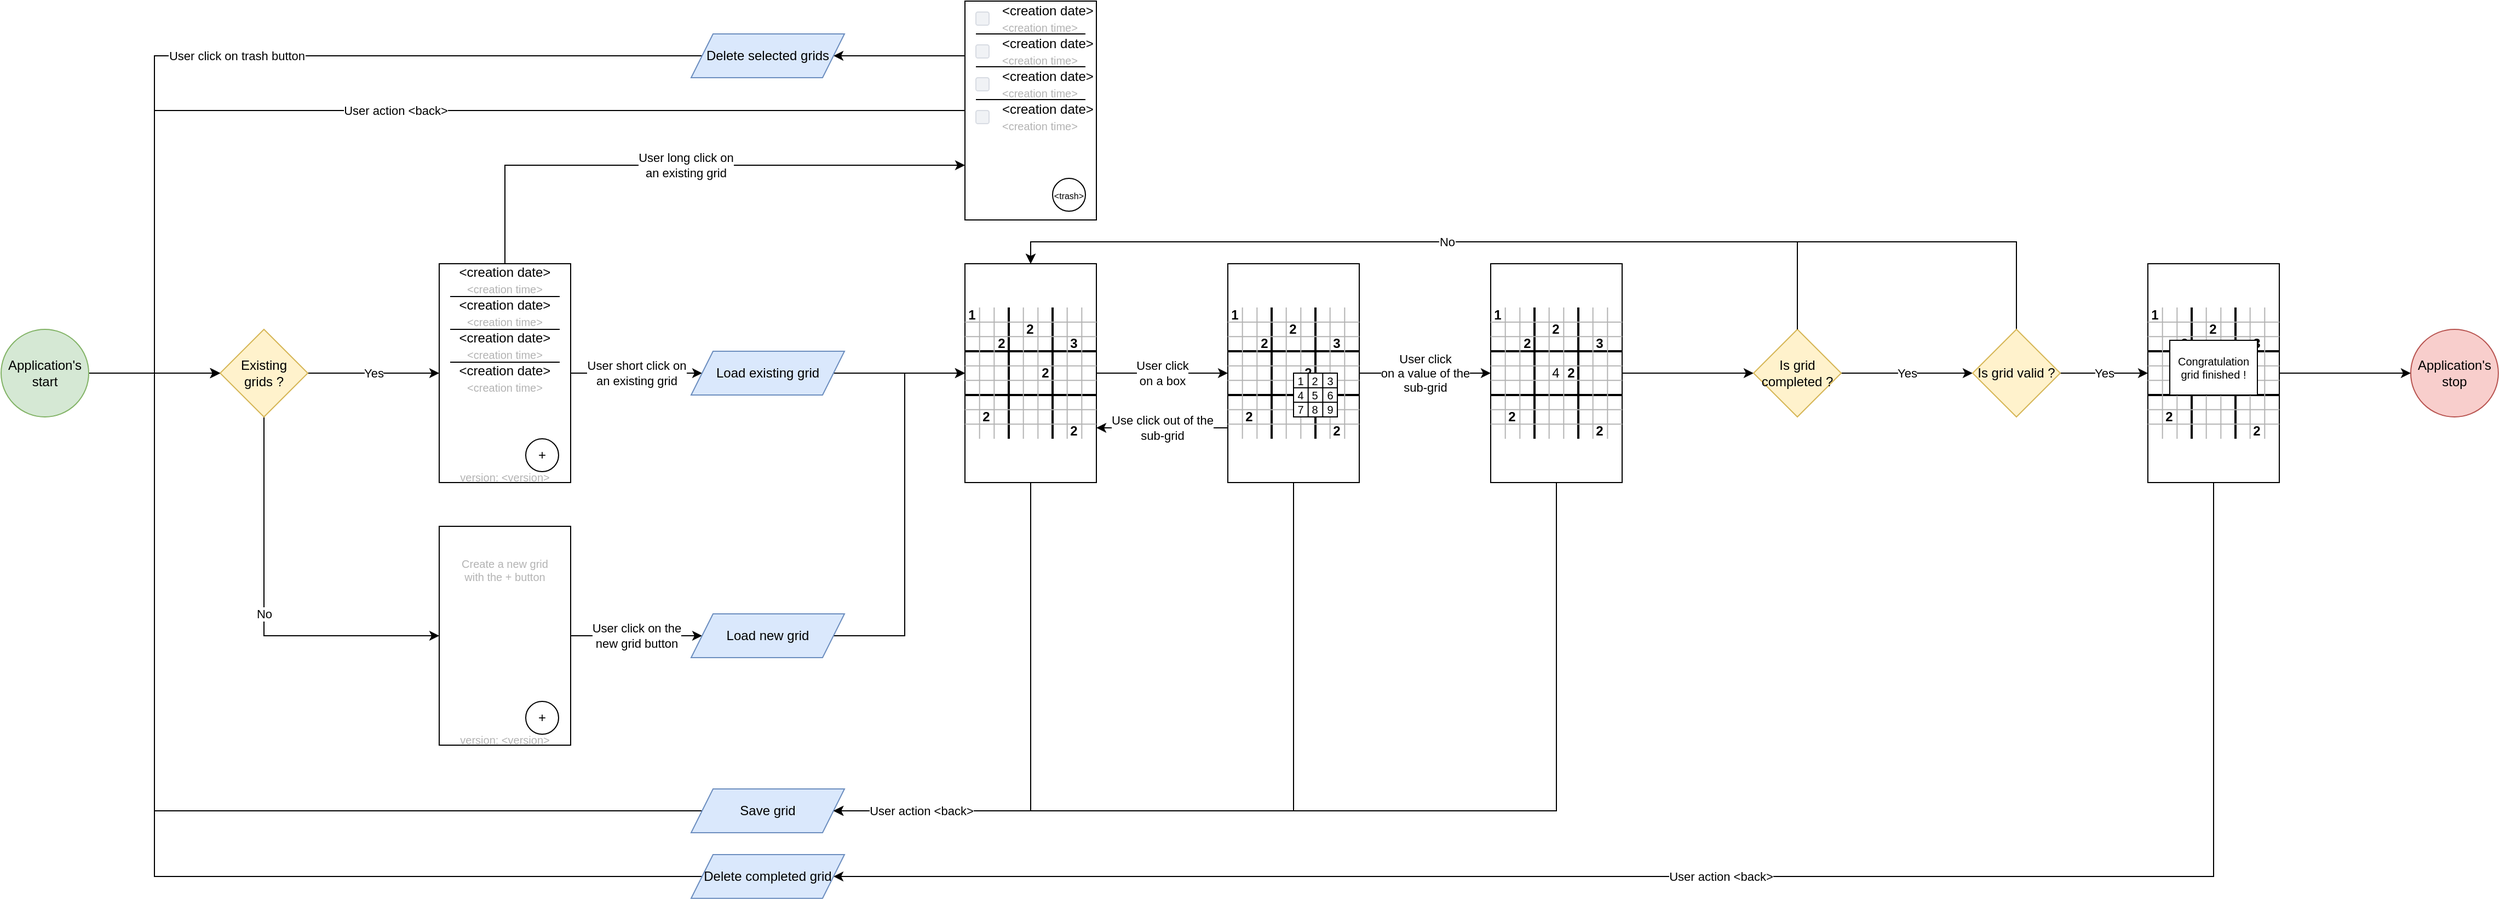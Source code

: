 <mxfile version="21.6.5" type="device">
  <diagram name="FunctionalFlow" id="LSTEW4jic1r8oMBaCmfb">
    <mxGraphModel dx="2845" dy="1203" grid="1" gridSize="10" guides="1" tooltips="1" connect="1" arrows="1" fold="1" page="1" pageScale="1" pageWidth="827" pageHeight="1169" math="0" shadow="0">
      <root>
        <mxCell id="0" />
        <mxCell id="1" parent="0" />
        <mxCell id="GHCL-MmJkLNS-DookRyT-211" value="" style="rounded=0;whiteSpace=wrap;html=1;" parent="1" vertex="1">
          <mxGeometry x="1040" y="340" width="120" height="200" as="geometry" />
        </mxCell>
        <mxCell id="GHCL-MmJkLNS-DookRyT-427" value="" style="group" parent="1" vertex="1" connectable="0">
          <mxGeometry x="1040" y="380" width="120" height="120" as="geometry" />
        </mxCell>
        <mxCell id="GHCL-MmJkLNS-DookRyT-428" value="" style="endArrow=none;html=1;rounded=0;strokeWidth=2;" parent="GHCL-MmJkLNS-DookRyT-427" edge="1">
          <mxGeometry width="50" height="50" relative="1" as="geometry">
            <mxPoint y="80" as="sourcePoint" />
            <mxPoint x="120" y="80" as="targetPoint" />
          </mxGeometry>
        </mxCell>
        <mxCell id="GHCL-MmJkLNS-DookRyT-429" value="" style="endArrow=none;html=1;rounded=0;strokeWidth=2;" parent="GHCL-MmJkLNS-DookRyT-427" edge="1">
          <mxGeometry width="50" height="50" relative="1" as="geometry">
            <mxPoint y="40" as="sourcePoint" />
            <mxPoint x="120" y="40" as="targetPoint" />
          </mxGeometry>
        </mxCell>
        <mxCell id="GHCL-MmJkLNS-DookRyT-430" value="" style="endArrow=none;html=1;rounded=0;strokeWidth=2;" parent="GHCL-MmJkLNS-DookRyT-427" edge="1">
          <mxGeometry width="50" height="50" relative="1" as="geometry">
            <mxPoint x="40" as="sourcePoint" />
            <mxPoint x="40" y="120" as="targetPoint" />
          </mxGeometry>
        </mxCell>
        <mxCell id="GHCL-MmJkLNS-DookRyT-431" value="" style="endArrow=none;html=1;rounded=0;strokeWidth=2;" parent="GHCL-MmJkLNS-DookRyT-427" edge="1">
          <mxGeometry width="50" height="50" relative="1" as="geometry">
            <mxPoint x="80" as="sourcePoint" />
            <mxPoint x="80" y="120" as="targetPoint" />
          </mxGeometry>
        </mxCell>
        <mxCell id="GHCL-MmJkLNS-DookRyT-432" value="" style="endArrow=none;html=1;rounded=0;strokeWidth=1;strokeColor=#B3B3B3;" parent="GHCL-MmJkLNS-DookRyT-427" edge="1">
          <mxGeometry width="50" height="50" relative="1" as="geometry">
            <mxPoint y="26.667" as="sourcePoint" />
            <mxPoint x="120" y="26.667" as="targetPoint" />
          </mxGeometry>
        </mxCell>
        <mxCell id="GHCL-MmJkLNS-DookRyT-433" value="" style="endArrow=none;html=1;rounded=0;strokeWidth=1;strokeColor=#B3B3B3;" parent="GHCL-MmJkLNS-DookRyT-427" edge="1">
          <mxGeometry width="50" height="50" relative="1" as="geometry">
            <mxPoint y="66.667" as="sourcePoint" />
            <mxPoint x="120" y="66.667" as="targetPoint" />
          </mxGeometry>
        </mxCell>
        <mxCell id="GHCL-MmJkLNS-DookRyT-434" value="" style="endArrow=none;html=1;rounded=0;strokeWidth=1;strokeColor=#B3B3B3;" parent="GHCL-MmJkLNS-DookRyT-427" edge="1">
          <mxGeometry width="50" height="50" relative="1" as="geometry">
            <mxPoint x="53.333" y="120" as="sourcePoint" />
            <mxPoint x="53.333" as="targetPoint" />
          </mxGeometry>
        </mxCell>
        <mxCell id="GHCL-MmJkLNS-DookRyT-435" value="" style="endArrow=none;html=1;rounded=0;strokeWidth=1;strokeColor=#B3B3B3;" parent="GHCL-MmJkLNS-DookRyT-427" edge="1">
          <mxGeometry width="50" height="50" relative="1" as="geometry">
            <mxPoint x="66.667" y="120" as="sourcePoint" />
            <mxPoint x="66.667" as="targetPoint" />
          </mxGeometry>
        </mxCell>
        <mxCell id="GHCL-MmJkLNS-DookRyT-436" value="" style="endArrow=none;html=1;rounded=0;strokeWidth=1;strokeColor=#B3B3B3;" parent="GHCL-MmJkLNS-DookRyT-427" edge="1">
          <mxGeometry width="50" height="50" relative="1" as="geometry">
            <mxPoint x="26.667" y="120" as="sourcePoint" />
            <mxPoint x="26.667" as="targetPoint" />
          </mxGeometry>
        </mxCell>
        <mxCell id="GHCL-MmJkLNS-DookRyT-437" value="" style="endArrow=none;html=1;rounded=0;strokeWidth=1;strokeColor=#B3B3B3;" parent="GHCL-MmJkLNS-DookRyT-427" edge="1">
          <mxGeometry width="50" height="50" relative="1" as="geometry">
            <mxPoint x="13.333" y="120" as="sourcePoint" />
            <mxPoint x="13.333" as="targetPoint" />
          </mxGeometry>
        </mxCell>
        <mxCell id="GHCL-MmJkLNS-DookRyT-438" value="" style="endArrow=none;html=1;rounded=0;strokeWidth=1;strokeColor=#B3B3B3;" parent="GHCL-MmJkLNS-DookRyT-427" edge="1">
          <mxGeometry width="50" height="50" relative="1" as="geometry">
            <mxPoint x="93.333" y="120" as="sourcePoint" />
            <mxPoint x="93.333" as="targetPoint" />
          </mxGeometry>
        </mxCell>
        <mxCell id="GHCL-MmJkLNS-DookRyT-439" value="" style="endArrow=none;html=1;rounded=0;strokeWidth=1;strokeColor=#B3B3B3;" parent="GHCL-MmJkLNS-DookRyT-427" edge="1">
          <mxGeometry width="50" height="50" relative="1" as="geometry">
            <mxPoint x="106.667" y="120" as="sourcePoint" />
            <mxPoint x="106.667" as="targetPoint" />
          </mxGeometry>
        </mxCell>
        <mxCell id="GHCL-MmJkLNS-DookRyT-440" value="" style="endArrow=none;html=1;rounded=0;strokeWidth=1;strokeColor=#B3B3B3;" parent="GHCL-MmJkLNS-DookRyT-427" edge="1">
          <mxGeometry width="50" height="50" relative="1" as="geometry">
            <mxPoint y="53.333" as="sourcePoint" />
            <mxPoint x="120" y="53.333" as="targetPoint" />
          </mxGeometry>
        </mxCell>
        <mxCell id="GHCL-MmJkLNS-DookRyT-441" value="" style="endArrow=none;html=1;rounded=0;strokeWidth=1;strokeColor=#B3B3B3;" parent="GHCL-MmJkLNS-DookRyT-427" edge="1">
          <mxGeometry width="50" height="50" relative="1" as="geometry">
            <mxPoint y="13.333" as="sourcePoint" />
            <mxPoint x="120" y="13.333" as="targetPoint" />
          </mxGeometry>
        </mxCell>
        <mxCell id="GHCL-MmJkLNS-DookRyT-442" value="" style="endArrow=none;html=1;rounded=0;strokeWidth=1;strokeColor=#B3B3B3;" parent="GHCL-MmJkLNS-DookRyT-427" edge="1">
          <mxGeometry width="50" height="50" relative="1" as="geometry">
            <mxPoint y="93.333" as="sourcePoint" />
            <mxPoint x="120" y="93.333" as="targetPoint" />
          </mxGeometry>
        </mxCell>
        <mxCell id="GHCL-MmJkLNS-DookRyT-443" value="" style="endArrow=none;html=1;rounded=0;strokeWidth=1;strokeColor=#B3B3B3;" parent="GHCL-MmJkLNS-DookRyT-427" edge="1">
          <mxGeometry width="50" height="50" relative="1" as="geometry">
            <mxPoint y="106.667" as="sourcePoint" />
            <mxPoint x="120" y="106.667" as="targetPoint" />
          </mxGeometry>
        </mxCell>
        <mxCell id="GHCL-MmJkLNS-DookRyT-444" value="1" style="text;html=1;strokeColor=none;fillColor=none;align=center;verticalAlign=middle;whiteSpace=wrap;rounded=0;fontStyle=1" parent="GHCL-MmJkLNS-DookRyT-427" vertex="1">
          <mxGeometry width="13.333" height="13.333" as="geometry" />
        </mxCell>
        <mxCell id="GHCL-MmJkLNS-DookRyT-445" value="2" style="text;html=1;strokeColor=none;fillColor=none;align=center;verticalAlign=middle;whiteSpace=wrap;rounded=0;fontStyle=1" parent="GHCL-MmJkLNS-DookRyT-427" vertex="1">
          <mxGeometry x="26.667" y="26.667" width="13.333" height="13.333" as="geometry" />
        </mxCell>
        <mxCell id="GHCL-MmJkLNS-DookRyT-446" value="2" style="text;html=1;strokeColor=none;fillColor=none;align=center;verticalAlign=middle;whiteSpace=wrap;rounded=0;fontStyle=1" parent="GHCL-MmJkLNS-DookRyT-427" vertex="1">
          <mxGeometry x="53.333" y="13.333" width="13.333" height="13.333" as="geometry" />
        </mxCell>
        <mxCell id="GHCL-MmJkLNS-DookRyT-447" value="3" style="text;html=1;strokeColor=none;fillColor=none;align=center;verticalAlign=middle;whiteSpace=wrap;rounded=0;fontStyle=1" parent="GHCL-MmJkLNS-DookRyT-427" vertex="1">
          <mxGeometry x="93.333" y="26.667" width="13.333" height="13.333" as="geometry" />
        </mxCell>
        <mxCell id="GHCL-MmJkLNS-DookRyT-448" value="2" style="text;html=1;strokeColor=none;fillColor=none;align=center;verticalAlign=middle;whiteSpace=wrap;rounded=0;fontStyle=1" parent="GHCL-MmJkLNS-DookRyT-427" vertex="1">
          <mxGeometry x="66.667" y="53.333" width="13.333" height="13.333" as="geometry" />
        </mxCell>
        <mxCell id="GHCL-MmJkLNS-DookRyT-449" value="2" style="text;html=1;strokeColor=none;fillColor=none;align=center;verticalAlign=middle;whiteSpace=wrap;rounded=0;fontStyle=1" parent="GHCL-MmJkLNS-DookRyT-427" vertex="1">
          <mxGeometry x="13.333" y="93.333" width="13.333" height="13.333" as="geometry" />
        </mxCell>
        <mxCell id="GHCL-MmJkLNS-DookRyT-450" value="2" style="text;html=1;strokeColor=none;fillColor=none;align=center;verticalAlign=middle;whiteSpace=wrap;rounded=0;fontStyle=1" parent="GHCL-MmJkLNS-DookRyT-427" vertex="1">
          <mxGeometry x="93.333" y="106.667" width="13.333" height="13.333" as="geometry" />
        </mxCell>
        <mxCell id="GHCL-MmJkLNS-DookRyT-206" value="User click on trash button" style="edgeStyle=orthogonalEdgeStyle;rounded=0;orthogonalLoop=1;jettySize=auto;html=1;exitX=0;exitY=0.5;exitDx=0;exitDy=0;entryX=0;entryY=0.5;entryDx=0;entryDy=0;" parent="1" source="GHCL-MmJkLNS-DookRyT-207" target="GHCL-MmJkLNS-DookRyT-116" edge="1">
          <mxGeometry relative="1" as="geometry">
            <Array as="points">
              <mxPoint x="60" y="150" />
              <mxPoint x="60" y="440" />
            </Array>
          </mxGeometry>
        </mxCell>
        <mxCell id="GHCL-MmJkLNS-DookRyT-425" value="User action &amp;lt;back&amp;gt;" style="edgeStyle=orthogonalEdgeStyle;rounded=0;orthogonalLoop=1;jettySize=auto;html=1;exitX=0;exitY=0.5;exitDx=0;exitDy=0;entryX=0;entryY=0.5;entryDx=0;entryDy=0;" parent="1" source="GHCL-MmJkLNS-DookRyT-175" target="GHCL-MmJkLNS-DookRyT-116" edge="1">
          <mxGeometry relative="1" as="geometry">
            <Array as="points">
              <mxPoint x="60" y="200" />
              <mxPoint x="60" y="440" />
            </Array>
          </mxGeometry>
        </mxCell>
        <mxCell id="GHCL-MmJkLNS-DookRyT-175" value="" style="rounded=0;whiteSpace=wrap;html=1;" parent="1" vertex="1">
          <mxGeometry x="800" y="100" width="120" height="200" as="geometry" />
        </mxCell>
        <mxCell id="GHCL-MmJkLNS-DookRyT-210" value="User click&lt;br&gt;on a box" style="edgeStyle=orthogonalEdgeStyle;rounded=0;orthogonalLoop=1;jettySize=auto;html=1;exitX=1;exitY=0.5;exitDx=0;exitDy=0;entryX=0;entryY=0.5;entryDx=0;entryDy=0;" parent="1" source="GHCL-MmJkLNS-DookRyT-161" target="GHCL-MmJkLNS-DookRyT-211" edge="1">
          <mxGeometry relative="1" as="geometry">
            <mxPoint x="1040.0" y="440" as="targetPoint" />
          </mxGeometry>
        </mxCell>
        <mxCell id="GHCL-MmJkLNS-DookRyT-451" style="edgeStyle=orthogonalEdgeStyle;rounded=0;orthogonalLoop=1;jettySize=auto;html=1;exitX=0.5;exitY=1;exitDx=0;exitDy=0;entryX=1;entryY=0.5;entryDx=0;entryDy=0;" parent="1" source="GHCL-MmJkLNS-DookRyT-161" target="GHCL-MmJkLNS-DookRyT-480" edge="1">
          <mxGeometry relative="1" as="geometry">
            <mxPoint x="859.957" y="680" as="targetPoint" />
            <Array as="points">
              <mxPoint x="860" y="840" />
            </Array>
          </mxGeometry>
        </mxCell>
        <mxCell id="GHCL-MmJkLNS-DookRyT-161" value="" style="rounded=0;whiteSpace=wrap;html=1;" parent="1" vertex="1">
          <mxGeometry x="800" y="340" width="120" height="200" as="geometry" />
        </mxCell>
        <mxCell id="GHCL-MmJkLNS-DookRyT-122" value="" style="group;fontSize=10;" parent="1" vertex="1" connectable="0">
          <mxGeometry x="320" y="340" width="600" height="200" as="geometry" />
        </mxCell>
        <mxCell id="GHCL-MmJkLNS-DookRyT-118" value="" style="rounded=0;whiteSpace=wrap;html=1;" parent="GHCL-MmJkLNS-DookRyT-122" vertex="1">
          <mxGeometry width="120" height="200" as="geometry" />
        </mxCell>
        <mxCell id="GHCL-MmJkLNS-DookRyT-127" value="&amp;lt;creation date&amp;gt;&lt;br&gt;&lt;font style=&quot;font-size: 10px;&quot; color=&quot;#b3b3b3&quot;&gt;&amp;lt;creation time&amp;gt;&lt;/font&gt;" style="text;html=1;strokeColor=none;fillColor=none;align=center;verticalAlign=middle;whiteSpace=wrap;rounded=0;" parent="GHCL-MmJkLNS-DookRyT-122" vertex="1">
          <mxGeometry width="120" height="30" as="geometry" />
        </mxCell>
        <mxCell id="GHCL-MmJkLNS-DookRyT-119" value="+" style="ellipse;whiteSpace=wrap;html=1;aspect=fixed;" parent="GHCL-MmJkLNS-DookRyT-122" vertex="1">
          <mxGeometry x="79" y="160" width="30" height="30" as="geometry" />
        </mxCell>
        <mxCell id="GHCL-MmJkLNS-DookRyT-128" value="" style="endArrow=none;html=1;rounded=0;" parent="GHCL-MmJkLNS-DookRyT-122" edge="1">
          <mxGeometry width="50" height="50" relative="1" as="geometry">
            <mxPoint x="10" y="30" as="sourcePoint" />
            <mxPoint x="110" y="30" as="targetPoint" />
          </mxGeometry>
        </mxCell>
        <mxCell id="GHCL-MmJkLNS-DookRyT-132" value="&amp;lt;creation date&amp;gt;&lt;br style=&quot;border-color: var(--border-color);&quot;&gt;&lt;font style=&quot;border-color: var(--border-color); font-size: 10px;&quot; color=&quot;#b3b3b3&quot;&gt;&amp;lt;creation time&amp;gt;&lt;/font&gt;" style="text;html=1;strokeColor=none;fillColor=none;align=center;verticalAlign=middle;whiteSpace=wrap;rounded=0;" parent="GHCL-MmJkLNS-DookRyT-122" vertex="1">
          <mxGeometry y="60" width="120" height="30" as="geometry" />
        </mxCell>
        <mxCell id="GHCL-MmJkLNS-DookRyT-131" value="" style="endArrow=none;html=1;rounded=0;" parent="GHCL-MmJkLNS-DookRyT-122" edge="1">
          <mxGeometry width="50" height="50" relative="1" as="geometry">
            <mxPoint x="10" y="60" as="sourcePoint" />
            <mxPoint x="110" y="60" as="targetPoint" />
          </mxGeometry>
        </mxCell>
        <mxCell id="GHCL-MmJkLNS-DookRyT-133" value="" style="endArrow=none;html=1;rounded=0;" parent="GHCL-MmJkLNS-DookRyT-122" edge="1">
          <mxGeometry width="50" height="50" relative="1" as="geometry">
            <mxPoint x="10" y="90" as="sourcePoint" />
            <mxPoint x="110" y="90" as="targetPoint" />
          </mxGeometry>
        </mxCell>
        <mxCell id="GHCL-MmJkLNS-DookRyT-136" value="version: &amp;lt;version&amp;gt;" style="text;html=1;strokeColor=none;fillColor=none;align=center;verticalAlign=middle;whiteSpace=wrap;rounded=0;fontSize=10;fontColor=#B3B3B3;" parent="GHCL-MmJkLNS-DookRyT-122" vertex="1">
          <mxGeometry y="190" width="120" height="10" as="geometry" />
        </mxCell>
        <mxCell id="GHCL-MmJkLNS-DookRyT-183" value="" style="endArrow=none;html=1;rounded=0;" parent="GHCL-MmJkLNS-DookRyT-122" edge="1">
          <mxGeometry width="50" height="50" relative="1" as="geometry">
            <mxPoint x="490" y="-210" as="sourcePoint" />
            <mxPoint x="590" y="-210" as="targetPoint" />
          </mxGeometry>
        </mxCell>
        <mxCell id="GHCL-MmJkLNS-DookRyT-185" value="" style="endArrow=none;html=1;rounded=0;" parent="GHCL-MmJkLNS-DookRyT-122" edge="1">
          <mxGeometry width="50" height="50" relative="1" as="geometry">
            <mxPoint x="490" y="-180" as="sourcePoint" />
            <mxPoint x="590" y="-180" as="targetPoint" />
          </mxGeometry>
        </mxCell>
        <mxCell id="GHCL-MmJkLNS-DookRyT-186" value="" style="endArrow=none;html=1;rounded=0;" parent="GHCL-MmJkLNS-DookRyT-122" edge="1">
          <mxGeometry width="50" height="50" relative="1" as="geometry">
            <mxPoint x="490" y="-150" as="sourcePoint" />
            <mxPoint x="590" y="-150" as="targetPoint" />
          </mxGeometry>
        </mxCell>
        <mxCell id="GHCL-MmJkLNS-DookRyT-113" value="Yes" style="edgeStyle=orthogonalEdgeStyle;rounded=0;orthogonalLoop=1;jettySize=auto;html=1;exitX=1;exitY=0.5;exitDx=0;exitDy=0;entryX=0;entryY=0.5;entryDx=0;entryDy=0;" parent="1" source="GHCL-MmJkLNS-DookRyT-116" target="GHCL-MmJkLNS-DookRyT-118" edge="1">
          <mxGeometry relative="1" as="geometry">
            <mxPoint x="320.0" y="440" as="targetPoint" />
          </mxGeometry>
        </mxCell>
        <mxCell id="GHCL-MmJkLNS-DookRyT-115" value="" style="edgeStyle=orthogonalEdgeStyle;rounded=0;orthogonalLoop=1;jettySize=auto;html=1;exitX=1;exitY=0.5;exitDx=0;exitDy=0;entryX=0;entryY=0.5;entryDx=0;entryDy=0;" parent="1" source="GHCL-MmJkLNS-DookRyT-117" target="GHCL-MmJkLNS-DookRyT-116" edge="1">
          <mxGeometry relative="1" as="geometry">
            <mxPoint x="30" y="440" as="sourcePoint" />
            <mxPoint x="320" y="440" as="targetPoint" />
          </mxGeometry>
        </mxCell>
        <mxCell id="GHCL-MmJkLNS-DookRyT-126" value="No" style="edgeStyle=orthogonalEdgeStyle;rounded=0;orthogonalLoop=1;jettySize=auto;html=1;exitX=0.5;exitY=1;exitDx=0;exitDy=0;entryX=0;entryY=0.5;entryDx=0;entryDy=0;" parent="1" source="GHCL-MmJkLNS-DookRyT-116" target="GHCL-MmJkLNS-DookRyT-124" edge="1">
          <mxGeometry relative="1" as="geometry" />
        </mxCell>
        <mxCell id="GHCL-MmJkLNS-DookRyT-116" value="Existing&lt;br&gt;grids ?" style="rhombus;whiteSpace=wrap;html=1;fillColor=#fff2cc;strokeColor=#d6b656;" parent="1" vertex="1">
          <mxGeometry x="120" y="400" width="80" height="80" as="geometry" />
        </mxCell>
        <mxCell id="GHCL-MmJkLNS-DookRyT-117" value="Application&#39;s&lt;br&gt;start" style="ellipse;whiteSpace=wrap;html=1;aspect=fixed;fillColor=#d5e8d4;strokeColor=#82b366;" parent="1" vertex="1">
          <mxGeometry x="-80" y="400" width="80" height="80" as="geometry" />
        </mxCell>
        <mxCell id="GHCL-MmJkLNS-DookRyT-123" value="" style="group" parent="1" vertex="1" connectable="0">
          <mxGeometry x="320" y="580" width="120" height="200" as="geometry" />
        </mxCell>
        <mxCell id="GHCL-MmJkLNS-DookRyT-124" value="" style="rounded=0;whiteSpace=wrap;html=1;" parent="GHCL-MmJkLNS-DookRyT-123" vertex="1">
          <mxGeometry width="120" height="200" as="geometry" />
        </mxCell>
        <mxCell id="GHCL-MmJkLNS-DookRyT-125" value="+" style="ellipse;whiteSpace=wrap;html=1;aspect=fixed;" parent="GHCL-MmJkLNS-DookRyT-123" vertex="1">
          <mxGeometry x="79" y="160" width="30" height="30" as="geometry" />
        </mxCell>
        <mxCell id="GHCL-MmJkLNS-DookRyT-135" value="Create a new grid&lt;br style=&quot;font-size: 10px;&quot;&gt;with the + button" style="text;html=1;strokeColor=none;fillColor=none;align=center;verticalAlign=middle;whiteSpace=wrap;rounded=0;fontSize=10;fontColor=#B3B3B3;" parent="GHCL-MmJkLNS-DookRyT-123" vertex="1">
          <mxGeometry y="20" width="120" height="40" as="geometry" />
        </mxCell>
        <mxCell id="GHCL-MmJkLNS-DookRyT-159" value="version: &amp;lt;version&amp;gt;" style="text;html=1;strokeColor=none;fillColor=none;align=center;verticalAlign=middle;whiteSpace=wrap;rounded=0;fontSize=10;fontColor=#B3B3B3;" parent="GHCL-MmJkLNS-DookRyT-123" vertex="1">
          <mxGeometry y="190" width="120" height="10" as="geometry" />
        </mxCell>
        <mxCell id="GHCL-MmJkLNS-DookRyT-164" value="User short click on&lt;br&gt;an existing grid" style="edgeStyle=orthogonalEdgeStyle;rounded=0;orthogonalLoop=1;jettySize=auto;html=1;exitX=1;exitY=0.5;exitDx=0;exitDy=0;" parent="1" source="GHCL-MmJkLNS-DookRyT-118" edge="1">
          <mxGeometry x="-0.004" relative="1" as="geometry">
            <mxPoint x="560" y="440" as="targetPoint" />
            <mxPoint as="offset" />
          </mxGeometry>
        </mxCell>
        <mxCell id="GHCL-MmJkLNS-DookRyT-170" value="User click on the&lt;br&gt;new grid button" style="edgeStyle=orthogonalEdgeStyle;rounded=0;orthogonalLoop=1;jettySize=auto;html=1;exitX=1;exitY=0.5;exitDx=0;exitDy=0;" parent="1" source="GHCL-MmJkLNS-DookRyT-124" target="GHCL-MmJkLNS-DookRyT-171" edge="1">
          <mxGeometry relative="1" as="geometry">
            <mxPoint x="560" y="490" as="targetPoint" />
          </mxGeometry>
        </mxCell>
        <mxCell id="GHCL-MmJkLNS-DookRyT-174" style="edgeStyle=orthogonalEdgeStyle;rounded=0;orthogonalLoop=1;jettySize=auto;html=1;exitX=1;exitY=0.5;exitDx=0;exitDy=0;entryX=0;entryY=0.5;entryDx=0;entryDy=0;" parent="1" source="GHCL-MmJkLNS-DookRyT-171" target="GHCL-MmJkLNS-DookRyT-161" edge="1">
          <mxGeometry relative="1" as="geometry">
            <mxPoint x="800" y="440" as="targetPoint" />
          </mxGeometry>
        </mxCell>
        <mxCell id="GHCL-MmJkLNS-DookRyT-171" value="Load new grid" style="shape=parallelogram;perimeter=parallelogramPerimeter;whiteSpace=wrap;html=1;fixedSize=1;fillColor=#dae8fc;strokeColor=#6c8ebf;" parent="1" vertex="1">
          <mxGeometry x="550" y="660" width="140" height="40" as="geometry" />
        </mxCell>
        <mxCell id="GHCL-MmJkLNS-DookRyT-173" style="edgeStyle=orthogonalEdgeStyle;rounded=0;orthogonalLoop=1;jettySize=auto;html=1;exitX=1;exitY=0.5;exitDx=0;exitDy=0;entryX=0;entryY=0.5;entryDx=0;entryDy=0;" parent="1" source="GHCL-MmJkLNS-DookRyT-172" target="GHCL-MmJkLNS-DookRyT-161" edge="1">
          <mxGeometry relative="1" as="geometry" />
        </mxCell>
        <mxCell id="GHCL-MmJkLNS-DookRyT-172" value="Load existing grid" style="shape=parallelogram;perimeter=parallelogramPerimeter;whiteSpace=wrap;html=1;fixedSize=1;fillColor=#dae8fc;strokeColor=#6c8ebf;" parent="1" vertex="1">
          <mxGeometry x="550" y="420" width="140" height="40" as="geometry" />
        </mxCell>
        <mxCell id="GHCL-MmJkLNS-DookRyT-176" value="User long click on&lt;br&gt;an existing grid" style="edgeStyle=orthogonalEdgeStyle;rounded=0;orthogonalLoop=1;jettySize=auto;html=1;exitX=0.5;exitY=0;exitDx=0;exitDy=0;entryX=0;entryY=0.75;entryDx=0;entryDy=0;" parent="1" source="GHCL-MmJkLNS-DookRyT-127" target="GHCL-MmJkLNS-DookRyT-175" edge="1">
          <mxGeometry relative="1" as="geometry">
            <mxPoint x="440" y="437.5" as="sourcePoint" />
            <mxPoint x="570" y="450" as="targetPoint" />
            <Array as="points">
              <mxPoint x="380" y="250" />
            </Array>
          </mxGeometry>
        </mxCell>
        <mxCell id="GHCL-MmJkLNS-DookRyT-180" value="&amp;lt;creation date&amp;gt;&lt;br style=&quot;border-color: var(--border-color);&quot;&gt;&lt;font style=&quot;border-color: var(--border-color); font-size: 10px;&quot; color=&quot;#b3b3b3&quot;&gt;&amp;lt;creation time&amp;gt;&lt;/font&gt;" style="text;html=1;strokeColor=none;fillColor=none;align=center;verticalAlign=middle;whiteSpace=wrap;rounded=0;" parent="1" vertex="1">
          <mxGeometry x="320" y="430" width="120" height="30" as="geometry" />
        </mxCell>
        <mxCell id="GHCL-MmJkLNS-DookRyT-181" value="&amp;lt;creation date&amp;gt;&lt;br style=&quot;border-color: var(--border-color);&quot;&gt;&lt;font style=&quot;border-color: var(--border-color); font-size: 10px;&quot; color=&quot;#b3b3b3&quot;&gt;&amp;lt;creation time&amp;gt;&lt;/font&gt;" style="text;html=1;strokeColor=none;fillColor=none;align=center;verticalAlign=middle;whiteSpace=wrap;rounded=0;" parent="1" vertex="1">
          <mxGeometry x="320" y="370" width="120" height="30" as="geometry" />
        </mxCell>
        <mxCell id="GHCL-MmJkLNS-DookRyT-189" value="&amp;lt;creation date&amp;gt;&lt;br style=&quot;border-color: var(--border-color); text-align: center;&quot;&gt;&lt;font style=&quot;border-color: var(--border-color); text-align: center; font-size: 10px;&quot; color=&quot;#b3b3b3&quot;&gt;&amp;lt;creation time&amp;gt;&lt;/font&gt;" style="rounded=1;fillColor=#F0F2F5;strokeColor=#D8DCE3;align=left;verticalAlign=middle;fontStyle=0;fontSize=12;labelPosition=right;verticalLabelPosition=middle;spacingLeft=10;html=1;shadow=0;dashed=0" parent="1" vertex="1">
          <mxGeometry x="810" y="110" width="12" height="12" as="geometry" />
        </mxCell>
        <mxCell id="GHCL-MmJkLNS-DookRyT-190" value="&amp;lt;creation date&amp;gt;&lt;br style=&quot;border-color: var(--border-color); text-align: center;&quot;&gt;&lt;font style=&quot;border-color: var(--border-color); text-align: center; font-size: 10px;&quot; color=&quot;#b3b3b3&quot;&gt;&amp;lt;creation time&amp;gt;&lt;/font&gt;" style="rounded=1;fillColor=#F0F2F5;strokeColor=#D8DCE3;align=left;verticalAlign=middle;fontStyle=0;fontSize=12;labelPosition=right;verticalLabelPosition=middle;spacingLeft=10;html=1;shadow=0;dashed=0" parent="1" vertex="1">
          <mxGeometry x="810" y="140" width="12" height="12" as="geometry" />
        </mxCell>
        <mxCell id="GHCL-MmJkLNS-DookRyT-191" value="&amp;lt;creation date&amp;gt;&lt;br style=&quot;border-color: var(--border-color); text-align: center;&quot;&gt;&lt;font style=&quot;border-color: var(--border-color); text-align: center; font-size: 10px;&quot; color=&quot;#b3b3b3&quot;&gt;&amp;lt;creation time&amp;gt;&lt;/font&gt;" style="rounded=1;fillColor=#F0F2F5;strokeColor=#D8DCE3;align=left;verticalAlign=middle;fontStyle=0;fontSize=12;labelPosition=right;verticalLabelPosition=middle;spacingLeft=10;html=1;shadow=0;dashed=0" parent="1" vertex="1">
          <mxGeometry x="810" y="170" width="12" height="12" as="geometry" />
        </mxCell>
        <mxCell id="GHCL-MmJkLNS-DookRyT-192" value="&amp;lt;creation date&amp;gt;&lt;br style=&quot;border-color: var(--border-color); text-align: center;&quot;&gt;&lt;font style=&quot;border-color: var(--border-color); text-align: center; font-size: 10px;&quot; color=&quot;#b3b3b3&quot;&gt;&amp;lt;creation time&amp;gt;&lt;/font&gt;" style="rounded=1;fillColor=#F0F2F5;strokeColor=#D8DCE3;align=left;verticalAlign=middle;fontStyle=0;fontSize=12;labelPosition=right;verticalLabelPosition=middle;spacingLeft=10;html=1;shadow=0;dashed=0" parent="1" vertex="1">
          <mxGeometry x="810" y="200" width="12" height="12" as="geometry" />
        </mxCell>
        <mxCell id="GHCL-MmJkLNS-DookRyT-205" value="&lt;font style=&quot;font-size: 8px;&quot;&gt;&amp;lt;trash&amp;gt;&lt;/font&gt;" style="ellipse;whiteSpace=wrap;html=1;aspect=fixed;" parent="1" vertex="1">
          <mxGeometry x="880" y="262" width="30" height="30" as="geometry" />
        </mxCell>
        <mxCell id="GHCL-MmJkLNS-DookRyT-208" value="" style="edgeStyle=orthogonalEdgeStyle;rounded=0;orthogonalLoop=1;jettySize=auto;html=1;exitX=0;exitY=0.25;exitDx=0;exitDy=0;entryX=1;entryY=0.5;entryDx=0;entryDy=0;" parent="1" source="GHCL-MmJkLNS-DookRyT-175" target="GHCL-MmJkLNS-DookRyT-207" edge="1">
          <mxGeometry relative="1" as="geometry">
            <mxPoint x="800" y="150" as="sourcePoint" />
            <mxPoint x="380" y="340" as="targetPoint" />
          </mxGeometry>
        </mxCell>
        <mxCell id="GHCL-MmJkLNS-DookRyT-207" value="Delete selected grids" style="shape=parallelogram;perimeter=parallelogramPerimeter;whiteSpace=wrap;html=1;fixedSize=1;fillColor=#dae8fc;strokeColor=#6c8ebf;" parent="1" vertex="1">
          <mxGeometry x="550" y="130" width="140" height="40" as="geometry" />
        </mxCell>
        <mxCell id="GHCL-MmJkLNS-DookRyT-259" value="User click&lt;br&gt;on a value of the&lt;br&gt;sub-grid" style="edgeStyle=orthogonalEdgeStyle;rounded=0;orthogonalLoop=1;jettySize=auto;html=1;exitX=1;exitY=0.5;exitDx=0;exitDy=0;entryX=0;entryY=0.5;entryDx=0;entryDy=0;" parent="1" source="GHCL-MmJkLNS-DookRyT-211" target="GHCL-MmJkLNS-DookRyT-258" edge="1">
          <mxGeometry relative="1" as="geometry">
            <mxPoint x="1240" y="439.984" as="targetPoint" />
          </mxGeometry>
        </mxCell>
        <mxCell id="GHCL-MmJkLNS-DookRyT-212" value="Application&#39;s&lt;br&gt;stop" style="ellipse;whiteSpace=wrap;html=1;aspect=fixed;fillColor=#f8cecc;strokeColor=#b85450;" parent="1" vertex="1">
          <mxGeometry x="2120" y="400" width="80" height="80" as="geometry" />
        </mxCell>
        <mxCell id="GHCL-MmJkLNS-DookRyT-257" value="" style="group;fontSize=10;" parent="1" vertex="1" connectable="0">
          <mxGeometry x="1100" y="440" width="40" height="40" as="geometry" />
        </mxCell>
        <mxCell id="GHCL-MmJkLNS-DookRyT-237" value="" style="rounded=0;whiteSpace=wrap;html=1;" parent="GHCL-MmJkLNS-DookRyT-257" vertex="1">
          <mxGeometry width="40" height="40" as="geometry" />
        </mxCell>
        <mxCell id="GHCL-MmJkLNS-DookRyT-238" value="" style="endArrow=none;html=1;rounded=0;" parent="GHCL-MmJkLNS-DookRyT-257" edge="1">
          <mxGeometry width="50" height="50" relative="1" as="geometry">
            <mxPoint x="13.333" y="40" as="sourcePoint" />
            <mxPoint x="13.333" as="targetPoint" />
          </mxGeometry>
        </mxCell>
        <mxCell id="GHCL-MmJkLNS-DookRyT-240" value="" style="endArrow=none;html=1;rounded=0;" parent="GHCL-MmJkLNS-DookRyT-257" edge="1">
          <mxGeometry width="50" height="50" relative="1" as="geometry">
            <mxPoint x="26.667" y="40" as="sourcePoint" />
            <mxPoint x="26.667" as="targetPoint" />
          </mxGeometry>
        </mxCell>
        <mxCell id="GHCL-MmJkLNS-DookRyT-241" value="" style="endArrow=none;html=1;rounded=0;" parent="GHCL-MmJkLNS-DookRyT-257" edge="1">
          <mxGeometry width="50" height="50" relative="1" as="geometry">
            <mxPoint y="13.333" as="sourcePoint" />
            <mxPoint x="40" y="13.333" as="targetPoint" />
          </mxGeometry>
        </mxCell>
        <mxCell id="GHCL-MmJkLNS-DookRyT-242" value="" style="endArrow=none;html=1;rounded=0;" parent="GHCL-MmJkLNS-DookRyT-257" edge="1">
          <mxGeometry width="50" height="50" relative="1" as="geometry">
            <mxPoint y="26.667" as="sourcePoint" />
            <mxPoint x="40" y="26.667" as="targetPoint" />
          </mxGeometry>
        </mxCell>
        <mxCell id="GHCL-MmJkLNS-DookRyT-245" value="1" style="text;html=1;strokeColor=none;fillColor=none;align=center;verticalAlign=middle;whiteSpace=wrap;rounded=0;container=0;fontSize=10;" parent="GHCL-MmJkLNS-DookRyT-257" vertex="1">
          <mxGeometry width="13.333" height="13.333" as="geometry" />
        </mxCell>
        <mxCell id="GHCL-MmJkLNS-DookRyT-246" value="2" style="text;html=1;strokeColor=none;fillColor=none;align=center;verticalAlign=middle;whiteSpace=wrap;rounded=0;container=0;fontSize=10;" parent="GHCL-MmJkLNS-DookRyT-257" vertex="1">
          <mxGeometry x="13.333" y="0.444" width="13.333" height="13.333" as="geometry" />
        </mxCell>
        <mxCell id="GHCL-MmJkLNS-DookRyT-247" value="3" style="text;html=1;strokeColor=none;fillColor=none;align=center;verticalAlign=middle;whiteSpace=wrap;rounded=0;container=0;fontSize=10;" parent="GHCL-MmJkLNS-DookRyT-257" vertex="1">
          <mxGeometry x="26.667" y="0.444" width="13.333" height="13.333" as="geometry" />
        </mxCell>
        <mxCell id="GHCL-MmJkLNS-DookRyT-248" value="4" style="text;html=1;strokeColor=none;fillColor=none;align=center;verticalAlign=middle;whiteSpace=wrap;rounded=0;container=0;fontSize=10;" parent="GHCL-MmJkLNS-DookRyT-257" vertex="1">
          <mxGeometry y="13.333" width="13.333" height="13.333" as="geometry" />
        </mxCell>
        <mxCell id="GHCL-MmJkLNS-DookRyT-249" value="5" style="text;html=1;strokeColor=none;fillColor=none;align=center;verticalAlign=middle;whiteSpace=wrap;rounded=0;container=0;fontSize=10;" parent="GHCL-MmJkLNS-DookRyT-257" vertex="1">
          <mxGeometry x="13.333" y="13.333" width="13.333" height="13.333" as="geometry" />
        </mxCell>
        <mxCell id="GHCL-MmJkLNS-DookRyT-250" value="6" style="text;html=1;strokeColor=none;fillColor=none;align=center;verticalAlign=middle;whiteSpace=wrap;rounded=0;container=0;fontSize=10;" parent="GHCL-MmJkLNS-DookRyT-257" vertex="1">
          <mxGeometry x="26.667" y="13.333" width="13.333" height="13.333" as="geometry" />
        </mxCell>
        <mxCell id="GHCL-MmJkLNS-DookRyT-251" value="7" style="text;html=1;strokeColor=none;fillColor=none;align=center;verticalAlign=middle;whiteSpace=wrap;rounded=0;container=0;fontSize=10;" parent="GHCL-MmJkLNS-DookRyT-257" vertex="1">
          <mxGeometry y="26.667" width="13.333" height="13.333" as="geometry" />
        </mxCell>
        <mxCell id="GHCL-MmJkLNS-DookRyT-252" value="8" style="text;html=1;strokeColor=none;fillColor=none;align=center;verticalAlign=middle;whiteSpace=wrap;rounded=0;container=0;fontSize=10;" parent="GHCL-MmJkLNS-DookRyT-257" vertex="1">
          <mxGeometry x="13.333" y="26.667" width="13.333" height="13.333" as="geometry" />
        </mxCell>
        <mxCell id="GHCL-MmJkLNS-DookRyT-253" value="9" style="text;html=1;strokeColor=none;fillColor=none;align=center;verticalAlign=middle;whiteSpace=wrap;rounded=0;container=0;fontSize=10;" parent="GHCL-MmJkLNS-DookRyT-257" vertex="1">
          <mxGeometry x="26.667" y="26.667" width="13.333" height="13.333" as="geometry" />
        </mxCell>
        <mxCell id="GHCL-MmJkLNS-DookRyT-363" style="edgeStyle=orthogonalEdgeStyle;rounded=0;orthogonalLoop=1;jettySize=auto;html=1;exitX=1;exitY=0.5;exitDx=0;exitDy=0;entryX=0;entryY=0.5;entryDx=0;entryDy=0;" parent="1" source="GHCL-MmJkLNS-DookRyT-258" target="GHCL-MmJkLNS-DookRyT-362" edge="1">
          <mxGeometry relative="1" as="geometry" />
        </mxCell>
        <mxCell id="GHCL-MmJkLNS-DookRyT-452" style="edgeStyle=orthogonalEdgeStyle;rounded=0;orthogonalLoop=1;jettySize=auto;html=1;exitX=0.5;exitY=1;exitDx=0;exitDy=0;entryX=1;entryY=0.5;entryDx=0;entryDy=0;" parent="1" source="GHCL-MmJkLNS-DookRyT-258" target="GHCL-MmJkLNS-DookRyT-480" edge="1">
          <mxGeometry relative="1" as="geometry">
            <Array as="points">
              <mxPoint x="1340" y="840" />
            </Array>
          </mxGeometry>
        </mxCell>
        <mxCell id="GHCL-MmJkLNS-DookRyT-258" value="" style="rounded=0;whiteSpace=wrap;html=1;" parent="1" vertex="1">
          <mxGeometry x="1280" y="340" width="120" height="200" as="geometry" />
        </mxCell>
        <mxCell id="GHCL-MmJkLNS-DookRyT-337" value="" style="group" parent="1" vertex="1" connectable="0">
          <mxGeometry x="800" y="380" width="120" height="120" as="geometry" />
        </mxCell>
        <mxCell id="GHCL-MmJkLNS-DookRyT-338" value="" style="endArrow=none;html=1;rounded=0;strokeWidth=2;" parent="GHCL-MmJkLNS-DookRyT-337" edge="1">
          <mxGeometry width="50" height="50" relative="1" as="geometry">
            <mxPoint y="80" as="sourcePoint" />
            <mxPoint x="120" y="80" as="targetPoint" />
          </mxGeometry>
        </mxCell>
        <mxCell id="GHCL-MmJkLNS-DookRyT-339" value="" style="endArrow=none;html=1;rounded=0;strokeWidth=2;" parent="GHCL-MmJkLNS-DookRyT-337" edge="1">
          <mxGeometry width="50" height="50" relative="1" as="geometry">
            <mxPoint y="40" as="sourcePoint" />
            <mxPoint x="120" y="40" as="targetPoint" />
          </mxGeometry>
        </mxCell>
        <mxCell id="GHCL-MmJkLNS-DookRyT-340" value="" style="endArrow=none;html=1;rounded=0;strokeWidth=2;" parent="GHCL-MmJkLNS-DookRyT-337" edge="1">
          <mxGeometry width="50" height="50" relative="1" as="geometry">
            <mxPoint x="40" as="sourcePoint" />
            <mxPoint x="40" y="120" as="targetPoint" />
          </mxGeometry>
        </mxCell>
        <mxCell id="GHCL-MmJkLNS-DookRyT-341" value="" style="endArrow=none;html=1;rounded=0;strokeWidth=2;" parent="GHCL-MmJkLNS-DookRyT-337" edge="1">
          <mxGeometry width="50" height="50" relative="1" as="geometry">
            <mxPoint x="80" as="sourcePoint" />
            <mxPoint x="80" y="120" as="targetPoint" />
          </mxGeometry>
        </mxCell>
        <mxCell id="GHCL-MmJkLNS-DookRyT-342" value="" style="endArrow=none;html=1;rounded=0;strokeWidth=1;strokeColor=#B3B3B3;" parent="GHCL-MmJkLNS-DookRyT-337" edge="1">
          <mxGeometry width="50" height="50" relative="1" as="geometry">
            <mxPoint y="26.667" as="sourcePoint" />
            <mxPoint x="120" y="26.667" as="targetPoint" />
          </mxGeometry>
        </mxCell>
        <mxCell id="GHCL-MmJkLNS-DookRyT-343" value="" style="endArrow=none;html=1;rounded=0;strokeWidth=1;strokeColor=#B3B3B3;" parent="GHCL-MmJkLNS-DookRyT-337" edge="1">
          <mxGeometry width="50" height="50" relative="1" as="geometry">
            <mxPoint y="66.667" as="sourcePoint" />
            <mxPoint x="120" y="66.667" as="targetPoint" />
          </mxGeometry>
        </mxCell>
        <mxCell id="GHCL-MmJkLNS-DookRyT-344" value="" style="endArrow=none;html=1;rounded=0;strokeWidth=1;strokeColor=#B3B3B3;" parent="GHCL-MmJkLNS-DookRyT-337" edge="1">
          <mxGeometry width="50" height="50" relative="1" as="geometry">
            <mxPoint x="53.333" y="120" as="sourcePoint" />
            <mxPoint x="53.333" as="targetPoint" />
          </mxGeometry>
        </mxCell>
        <mxCell id="GHCL-MmJkLNS-DookRyT-345" value="" style="endArrow=none;html=1;rounded=0;strokeWidth=1;strokeColor=#B3B3B3;" parent="GHCL-MmJkLNS-DookRyT-337" edge="1">
          <mxGeometry width="50" height="50" relative="1" as="geometry">
            <mxPoint x="66.667" y="120" as="sourcePoint" />
            <mxPoint x="66.667" as="targetPoint" />
          </mxGeometry>
        </mxCell>
        <mxCell id="GHCL-MmJkLNS-DookRyT-346" value="" style="endArrow=none;html=1;rounded=0;strokeWidth=1;strokeColor=#B3B3B3;" parent="GHCL-MmJkLNS-DookRyT-337" edge="1">
          <mxGeometry width="50" height="50" relative="1" as="geometry">
            <mxPoint x="26.667" y="120" as="sourcePoint" />
            <mxPoint x="26.667" as="targetPoint" />
          </mxGeometry>
        </mxCell>
        <mxCell id="GHCL-MmJkLNS-DookRyT-347" value="" style="endArrow=none;html=1;rounded=0;strokeWidth=1;strokeColor=#B3B3B3;" parent="GHCL-MmJkLNS-DookRyT-337" edge="1">
          <mxGeometry width="50" height="50" relative="1" as="geometry">
            <mxPoint x="13.333" y="120" as="sourcePoint" />
            <mxPoint x="13.333" as="targetPoint" />
          </mxGeometry>
        </mxCell>
        <mxCell id="GHCL-MmJkLNS-DookRyT-348" value="" style="endArrow=none;html=1;rounded=0;strokeWidth=1;strokeColor=#B3B3B3;" parent="GHCL-MmJkLNS-DookRyT-337" edge="1">
          <mxGeometry width="50" height="50" relative="1" as="geometry">
            <mxPoint x="93.333" y="120" as="sourcePoint" />
            <mxPoint x="93.333" as="targetPoint" />
          </mxGeometry>
        </mxCell>
        <mxCell id="GHCL-MmJkLNS-DookRyT-349" value="" style="endArrow=none;html=1;rounded=0;strokeWidth=1;strokeColor=#B3B3B3;" parent="GHCL-MmJkLNS-DookRyT-337" edge="1">
          <mxGeometry width="50" height="50" relative="1" as="geometry">
            <mxPoint x="106.667" y="120" as="sourcePoint" />
            <mxPoint x="106.667" as="targetPoint" />
          </mxGeometry>
        </mxCell>
        <mxCell id="GHCL-MmJkLNS-DookRyT-350" value="" style="endArrow=none;html=1;rounded=0;strokeWidth=1;strokeColor=#B3B3B3;" parent="GHCL-MmJkLNS-DookRyT-337" edge="1">
          <mxGeometry width="50" height="50" relative="1" as="geometry">
            <mxPoint y="53.333" as="sourcePoint" />
            <mxPoint x="120" y="53.333" as="targetPoint" />
          </mxGeometry>
        </mxCell>
        <mxCell id="GHCL-MmJkLNS-DookRyT-351" value="" style="endArrow=none;html=1;rounded=0;strokeWidth=1;strokeColor=#B3B3B3;" parent="GHCL-MmJkLNS-DookRyT-337" edge="1">
          <mxGeometry width="50" height="50" relative="1" as="geometry">
            <mxPoint y="13.333" as="sourcePoint" />
            <mxPoint x="120" y="13.333" as="targetPoint" />
          </mxGeometry>
        </mxCell>
        <mxCell id="GHCL-MmJkLNS-DookRyT-352" value="" style="endArrow=none;html=1;rounded=0;strokeWidth=1;strokeColor=#B3B3B3;" parent="GHCL-MmJkLNS-DookRyT-337" edge="1">
          <mxGeometry width="50" height="50" relative="1" as="geometry">
            <mxPoint y="93.333" as="sourcePoint" />
            <mxPoint x="120" y="93.333" as="targetPoint" />
          </mxGeometry>
        </mxCell>
        <mxCell id="GHCL-MmJkLNS-DookRyT-353" value="" style="endArrow=none;html=1;rounded=0;strokeWidth=1;strokeColor=#B3B3B3;" parent="GHCL-MmJkLNS-DookRyT-337" edge="1">
          <mxGeometry width="50" height="50" relative="1" as="geometry">
            <mxPoint y="106.667" as="sourcePoint" />
            <mxPoint x="120" y="106.667" as="targetPoint" />
          </mxGeometry>
        </mxCell>
        <mxCell id="GHCL-MmJkLNS-DookRyT-354" value="1" style="text;html=1;strokeColor=none;fillColor=none;align=center;verticalAlign=middle;whiteSpace=wrap;rounded=0;fontStyle=1" parent="GHCL-MmJkLNS-DookRyT-337" vertex="1">
          <mxGeometry width="13.333" height="13.333" as="geometry" />
        </mxCell>
        <mxCell id="GHCL-MmJkLNS-DookRyT-355" value="2" style="text;html=1;strokeColor=none;fillColor=none;align=center;verticalAlign=middle;whiteSpace=wrap;rounded=0;fontStyle=1" parent="GHCL-MmJkLNS-DookRyT-337" vertex="1">
          <mxGeometry x="26.667" y="26.667" width="13.333" height="13.333" as="geometry" />
        </mxCell>
        <mxCell id="GHCL-MmJkLNS-DookRyT-356" value="2" style="text;html=1;strokeColor=none;fillColor=none;align=center;verticalAlign=middle;whiteSpace=wrap;rounded=0;fontStyle=1" parent="GHCL-MmJkLNS-DookRyT-337" vertex="1">
          <mxGeometry x="53.333" y="13.333" width="13.333" height="13.333" as="geometry" />
        </mxCell>
        <mxCell id="GHCL-MmJkLNS-DookRyT-357" value="3" style="text;html=1;strokeColor=none;fillColor=none;align=center;verticalAlign=middle;whiteSpace=wrap;rounded=0;fontStyle=1" parent="GHCL-MmJkLNS-DookRyT-337" vertex="1">
          <mxGeometry x="93.333" y="26.667" width="13.333" height="13.333" as="geometry" />
        </mxCell>
        <mxCell id="GHCL-MmJkLNS-DookRyT-358" value="2" style="text;html=1;strokeColor=none;fillColor=none;align=center;verticalAlign=middle;whiteSpace=wrap;rounded=0;fontStyle=1" parent="GHCL-MmJkLNS-DookRyT-337" vertex="1">
          <mxGeometry x="66.667" y="53.333" width="13.333" height="13.333" as="geometry" />
        </mxCell>
        <mxCell id="GHCL-MmJkLNS-DookRyT-359" value="2" style="text;html=1;strokeColor=none;fillColor=none;align=center;verticalAlign=middle;whiteSpace=wrap;rounded=0;fontStyle=1" parent="GHCL-MmJkLNS-DookRyT-337" vertex="1">
          <mxGeometry x="13.333" y="93.333" width="13.333" height="13.333" as="geometry" />
        </mxCell>
        <mxCell id="GHCL-MmJkLNS-DookRyT-360" value="2" style="text;html=1;strokeColor=none;fillColor=none;align=center;verticalAlign=middle;whiteSpace=wrap;rounded=0;fontStyle=1" parent="GHCL-MmJkLNS-DookRyT-337" vertex="1">
          <mxGeometry x="93.333" y="106.667" width="13.333" height="13.333" as="geometry" />
        </mxCell>
        <mxCell id="GHCL-MmJkLNS-DookRyT-391" value="Yes" style="edgeStyle=orthogonalEdgeStyle;rounded=0;orthogonalLoop=1;jettySize=auto;html=1;exitX=1;exitY=0.5;exitDx=0;exitDy=0;entryX=0;entryY=0.5;entryDx=0;entryDy=0;" parent="1" source="GHCL-MmJkLNS-DookRyT-362" target="GHCL-MmJkLNS-DookRyT-390" edge="1">
          <mxGeometry relative="1" as="geometry" />
        </mxCell>
        <mxCell id="GHCL-MmJkLNS-DookRyT-362" value="Is grid completed ?" style="rhombus;whiteSpace=wrap;html=1;fillColor=#fff2cc;strokeColor=#d6b656;" parent="1" vertex="1">
          <mxGeometry x="1520" y="400" width="80" height="80" as="geometry" />
        </mxCell>
        <mxCell id="GHCL-MmJkLNS-DookRyT-364" value="" style="group" parent="1" vertex="1" connectable="0">
          <mxGeometry x="1280" y="380" width="120" height="120" as="geometry" />
        </mxCell>
        <mxCell id="GHCL-MmJkLNS-DookRyT-365" value="" style="endArrow=none;html=1;rounded=0;strokeWidth=2;" parent="GHCL-MmJkLNS-DookRyT-364" edge="1">
          <mxGeometry width="50" height="50" relative="1" as="geometry">
            <mxPoint y="80" as="sourcePoint" />
            <mxPoint x="120" y="80" as="targetPoint" />
          </mxGeometry>
        </mxCell>
        <mxCell id="GHCL-MmJkLNS-DookRyT-366" value="" style="endArrow=none;html=1;rounded=0;strokeWidth=2;" parent="GHCL-MmJkLNS-DookRyT-364" edge="1">
          <mxGeometry width="50" height="50" relative="1" as="geometry">
            <mxPoint y="40" as="sourcePoint" />
            <mxPoint x="120" y="40" as="targetPoint" />
          </mxGeometry>
        </mxCell>
        <mxCell id="GHCL-MmJkLNS-DookRyT-367" value="" style="endArrow=none;html=1;rounded=0;strokeWidth=2;" parent="GHCL-MmJkLNS-DookRyT-364" edge="1">
          <mxGeometry width="50" height="50" relative="1" as="geometry">
            <mxPoint x="40" as="sourcePoint" />
            <mxPoint x="40" y="120" as="targetPoint" />
          </mxGeometry>
        </mxCell>
        <mxCell id="GHCL-MmJkLNS-DookRyT-368" value="" style="endArrow=none;html=1;rounded=0;strokeWidth=2;" parent="GHCL-MmJkLNS-DookRyT-364" edge="1">
          <mxGeometry width="50" height="50" relative="1" as="geometry">
            <mxPoint x="80" as="sourcePoint" />
            <mxPoint x="80" y="120" as="targetPoint" />
          </mxGeometry>
        </mxCell>
        <mxCell id="GHCL-MmJkLNS-DookRyT-369" value="" style="endArrow=none;html=1;rounded=0;strokeWidth=1;strokeColor=#B3B3B3;" parent="GHCL-MmJkLNS-DookRyT-364" edge="1">
          <mxGeometry width="50" height="50" relative="1" as="geometry">
            <mxPoint y="26.667" as="sourcePoint" />
            <mxPoint x="120" y="26.667" as="targetPoint" />
          </mxGeometry>
        </mxCell>
        <mxCell id="GHCL-MmJkLNS-DookRyT-370" value="" style="endArrow=none;html=1;rounded=0;strokeWidth=1;strokeColor=#B3B3B3;" parent="GHCL-MmJkLNS-DookRyT-364" edge="1">
          <mxGeometry width="50" height="50" relative="1" as="geometry">
            <mxPoint y="66.667" as="sourcePoint" />
            <mxPoint x="120" y="66.667" as="targetPoint" />
          </mxGeometry>
        </mxCell>
        <mxCell id="GHCL-MmJkLNS-DookRyT-371" value="" style="endArrow=none;html=1;rounded=0;strokeWidth=1;strokeColor=#B3B3B3;" parent="GHCL-MmJkLNS-DookRyT-364" edge="1">
          <mxGeometry width="50" height="50" relative="1" as="geometry">
            <mxPoint x="53.333" y="120" as="sourcePoint" />
            <mxPoint x="53.333" as="targetPoint" />
          </mxGeometry>
        </mxCell>
        <mxCell id="GHCL-MmJkLNS-DookRyT-372" value="" style="endArrow=none;html=1;rounded=0;strokeWidth=1;strokeColor=#B3B3B3;" parent="GHCL-MmJkLNS-DookRyT-364" edge="1">
          <mxGeometry width="50" height="50" relative="1" as="geometry">
            <mxPoint x="66.667" y="120" as="sourcePoint" />
            <mxPoint x="66.667" as="targetPoint" />
          </mxGeometry>
        </mxCell>
        <mxCell id="GHCL-MmJkLNS-DookRyT-373" value="" style="endArrow=none;html=1;rounded=0;strokeWidth=1;strokeColor=#B3B3B3;" parent="GHCL-MmJkLNS-DookRyT-364" edge="1">
          <mxGeometry width="50" height="50" relative="1" as="geometry">
            <mxPoint x="26.667" y="120" as="sourcePoint" />
            <mxPoint x="26.667" as="targetPoint" />
          </mxGeometry>
        </mxCell>
        <mxCell id="GHCL-MmJkLNS-DookRyT-374" value="" style="endArrow=none;html=1;rounded=0;strokeWidth=1;strokeColor=#B3B3B3;" parent="GHCL-MmJkLNS-DookRyT-364" edge="1">
          <mxGeometry width="50" height="50" relative="1" as="geometry">
            <mxPoint x="13.333" y="120" as="sourcePoint" />
            <mxPoint x="13.333" as="targetPoint" />
          </mxGeometry>
        </mxCell>
        <mxCell id="GHCL-MmJkLNS-DookRyT-375" value="" style="endArrow=none;html=1;rounded=0;strokeWidth=1;strokeColor=#B3B3B3;" parent="GHCL-MmJkLNS-DookRyT-364" edge="1">
          <mxGeometry width="50" height="50" relative="1" as="geometry">
            <mxPoint x="93.333" y="120" as="sourcePoint" />
            <mxPoint x="93.333" as="targetPoint" />
          </mxGeometry>
        </mxCell>
        <mxCell id="GHCL-MmJkLNS-DookRyT-376" value="" style="endArrow=none;html=1;rounded=0;strokeWidth=1;strokeColor=#B3B3B3;" parent="GHCL-MmJkLNS-DookRyT-364" edge="1">
          <mxGeometry width="50" height="50" relative="1" as="geometry">
            <mxPoint x="106.667" y="120" as="sourcePoint" />
            <mxPoint x="106.667" as="targetPoint" />
          </mxGeometry>
        </mxCell>
        <mxCell id="GHCL-MmJkLNS-DookRyT-377" value="" style="endArrow=none;html=1;rounded=0;strokeWidth=1;strokeColor=#B3B3B3;" parent="GHCL-MmJkLNS-DookRyT-364" edge="1">
          <mxGeometry width="50" height="50" relative="1" as="geometry">
            <mxPoint y="53.333" as="sourcePoint" />
            <mxPoint x="120" y="53.333" as="targetPoint" />
          </mxGeometry>
        </mxCell>
        <mxCell id="GHCL-MmJkLNS-DookRyT-378" value="" style="endArrow=none;html=1;rounded=0;strokeWidth=1;strokeColor=#B3B3B3;" parent="GHCL-MmJkLNS-DookRyT-364" edge="1">
          <mxGeometry width="50" height="50" relative="1" as="geometry">
            <mxPoint y="13.333" as="sourcePoint" />
            <mxPoint x="120" y="13.333" as="targetPoint" />
          </mxGeometry>
        </mxCell>
        <mxCell id="GHCL-MmJkLNS-DookRyT-379" value="" style="endArrow=none;html=1;rounded=0;strokeWidth=1;strokeColor=#B3B3B3;" parent="GHCL-MmJkLNS-DookRyT-364" edge="1">
          <mxGeometry width="50" height="50" relative="1" as="geometry">
            <mxPoint y="93.333" as="sourcePoint" />
            <mxPoint x="120" y="93.333" as="targetPoint" />
          </mxGeometry>
        </mxCell>
        <mxCell id="GHCL-MmJkLNS-DookRyT-380" value="" style="endArrow=none;html=1;rounded=0;strokeWidth=1;strokeColor=#B3B3B3;" parent="GHCL-MmJkLNS-DookRyT-364" edge="1">
          <mxGeometry width="50" height="50" relative="1" as="geometry">
            <mxPoint y="106.667" as="sourcePoint" />
            <mxPoint x="120" y="106.667" as="targetPoint" />
          </mxGeometry>
        </mxCell>
        <mxCell id="GHCL-MmJkLNS-DookRyT-381" value="1" style="text;html=1;strokeColor=none;fillColor=none;align=center;verticalAlign=middle;whiteSpace=wrap;rounded=0;fontStyle=1" parent="GHCL-MmJkLNS-DookRyT-364" vertex="1">
          <mxGeometry width="13.333" height="13.333" as="geometry" />
        </mxCell>
        <mxCell id="GHCL-MmJkLNS-DookRyT-382" value="2" style="text;html=1;strokeColor=none;fillColor=none;align=center;verticalAlign=middle;whiteSpace=wrap;rounded=0;fontStyle=1" parent="GHCL-MmJkLNS-DookRyT-364" vertex="1">
          <mxGeometry x="26.667" y="26.667" width="13.333" height="13.333" as="geometry" />
        </mxCell>
        <mxCell id="GHCL-MmJkLNS-DookRyT-383" value="2" style="text;html=1;strokeColor=none;fillColor=none;align=center;verticalAlign=middle;whiteSpace=wrap;rounded=0;fontStyle=1" parent="GHCL-MmJkLNS-DookRyT-364" vertex="1">
          <mxGeometry x="53.333" y="13.333" width="13.333" height="13.333" as="geometry" />
        </mxCell>
        <mxCell id="GHCL-MmJkLNS-DookRyT-384" value="3" style="text;html=1;strokeColor=none;fillColor=none;align=center;verticalAlign=middle;whiteSpace=wrap;rounded=0;fontStyle=1" parent="GHCL-MmJkLNS-DookRyT-364" vertex="1">
          <mxGeometry x="93.333" y="26.667" width="13.333" height="13.333" as="geometry" />
        </mxCell>
        <mxCell id="GHCL-MmJkLNS-DookRyT-385" value="2" style="text;html=1;strokeColor=none;fillColor=none;align=center;verticalAlign=middle;whiteSpace=wrap;rounded=0;fontStyle=1" parent="GHCL-MmJkLNS-DookRyT-364" vertex="1">
          <mxGeometry x="66.667" y="53.333" width="13.333" height="13.333" as="geometry" />
        </mxCell>
        <mxCell id="GHCL-MmJkLNS-DookRyT-386" value="2" style="text;html=1;strokeColor=none;fillColor=none;align=center;verticalAlign=middle;whiteSpace=wrap;rounded=0;fontStyle=1" parent="GHCL-MmJkLNS-DookRyT-364" vertex="1">
          <mxGeometry x="13.333" y="93.333" width="13.333" height="13.333" as="geometry" />
        </mxCell>
        <mxCell id="GHCL-MmJkLNS-DookRyT-387" value="2" style="text;html=1;strokeColor=none;fillColor=none;align=center;verticalAlign=middle;whiteSpace=wrap;rounded=0;fontStyle=1" parent="GHCL-MmJkLNS-DookRyT-364" vertex="1">
          <mxGeometry x="93.333" y="106.667" width="13.333" height="13.333" as="geometry" />
        </mxCell>
        <mxCell id="GHCL-MmJkLNS-DookRyT-388" value="4" style="text;html=1;strokeColor=none;fillColor=none;align=center;verticalAlign=middle;whiteSpace=wrap;rounded=0;fontStyle=0" parent="GHCL-MmJkLNS-DookRyT-364" vertex="1">
          <mxGeometry x="53.337" y="53.333" width="13.333" height="13.333" as="geometry" />
        </mxCell>
        <mxCell id="GHCL-MmJkLNS-DookRyT-392" style="edgeStyle=orthogonalEdgeStyle;rounded=0;orthogonalLoop=1;jettySize=auto;html=1;exitX=0.5;exitY=0;exitDx=0;exitDy=0;entryX=0.5;entryY=0;entryDx=0;entryDy=0;" parent="1" source="GHCL-MmJkLNS-DookRyT-390" target="GHCL-MmJkLNS-DookRyT-161" edge="1">
          <mxGeometry relative="1" as="geometry">
            <Array as="points">
              <mxPoint x="1760" y="320" />
              <mxPoint x="860" y="320" />
            </Array>
          </mxGeometry>
        </mxCell>
        <mxCell id="GHCL-MmJkLNS-DookRyT-393" value="Yes" style="edgeStyle=orthogonalEdgeStyle;rounded=0;orthogonalLoop=1;jettySize=auto;html=1;exitX=1;exitY=0.5;exitDx=0;exitDy=0;entryX=0;entryY=0.5;entryDx=0;entryDy=0;" parent="1" source="GHCL-MmJkLNS-DookRyT-390" target="GHCL-MmJkLNS-DookRyT-394" edge="1">
          <mxGeometry relative="1" as="geometry">
            <mxPoint x="1880" y="440.316" as="targetPoint" />
          </mxGeometry>
        </mxCell>
        <mxCell id="GHCL-MmJkLNS-DookRyT-390" value="Is grid valid ?" style="rhombus;whiteSpace=wrap;html=1;fillColor=#fff2cc;strokeColor=#d6b656;" parent="1" vertex="1">
          <mxGeometry x="1720" y="400" width="80" height="80" as="geometry" />
        </mxCell>
        <mxCell id="GHCL-MmJkLNS-DookRyT-389" value="No" style="edgeStyle=orthogonalEdgeStyle;rounded=0;orthogonalLoop=1;jettySize=auto;html=1;exitX=0.5;exitY=0;exitDx=0;exitDy=0;entryX=0.5;entryY=0;entryDx=0;entryDy=0;" parent="1" source="GHCL-MmJkLNS-DookRyT-362" target="GHCL-MmJkLNS-DookRyT-161" edge="1">
          <mxGeometry relative="1" as="geometry">
            <Array as="points">
              <mxPoint x="1560" y="320" />
              <mxPoint x="860" y="320" />
            </Array>
          </mxGeometry>
        </mxCell>
        <mxCell id="GHCL-MmJkLNS-DookRyT-421" value="User action &amp;lt;back&amp;gt;" style="edgeStyle=orthogonalEdgeStyle;rounded=0;orthogonalLoop=1;jettySize=auto;html=1;exitX=0.5;exitY=1;exitDx=0;exitDy=0;entryX=1;entryY=0.5;entryDx=0;entryDy=0;" parent="1" source="GHCL-MmJkLNS-DookRyT-394" target="GHCL-MmJkLNS-DookRyT-422" edge="1">
          <mxGeometry relative="1" as="geometry">
            <mxPoint x="680" y="800" as="targetPoint" />
            <Array as="points">
              <mxPoint x="1940" y="900" />
            </Array>
          </mxGeometry>
        </mxCell>
        <mxCell id="GHCL-MmJkLNS-DookRyT-394" value="" style="rounded=0;whiteSpace=wrap;html=1;" parent="1" vertex="1">
          <mxGeometry x="1880" y="340" width="120" height="200" as="geometry" />
        </mxCell>
        <mxCell id="GHCL-MmJkLNS-DookRyT-395" value="" style="group" parent="1" vertex="1" connectable="0">
          <mxGeometry x="1880" y="380" width="140" height="120" as="geometry" />
        </mxCell>
        <mxCell id="GHCL-MmJkLNS-DookRyT-396" value="" style="endArrow=none;html=1;rounded=0;strokeWidth=2;" parent="GHCL-MmJkLNS-DookRyT-395" edge="1">
          <mxGeometry width="50" height="50" relative="1" as="geometry">
            <mxPoint y="80" as="sourcePoint" />
            <mxPoint x="120" y="80" as="targetPoint" />
          </mxGeometry>
        </mxCell>
        <mxCell id="GHCL-MmJkLNS-DookRyT-397" value="" style="endArrow=none;html=1;rounded=0;strokeWidth=2;" parent="GHCL-MmJkLNS-DookRyT-395" edge="1">
          <mxGeometry width="50" height="50" relative="1" as="geometry">
            <mxPoint y="40" as="sourcePoint" />
            <mxPoint x="120" y="40" as="targetPoint" />
          </mxGeometry>
        </mxCell>
        <mxCell id="GHCL-MmJkLNS-DookRyT-398" value="" style="endArrow=none;html=1;rounded=0;strokeWidth=2;" parent="GHCL-MmJkLNS-DookRyT-395" edge="1">
          <mxGeometry width="50" height="50" relative="1" as="geometry">
            <mxPoint x="40" as="sourcePoint" />
            <mxPoint x="40" y="120" as="targetPoint" />
          </mxGeometry>
        </mxCell>
        <mxCell id="GHCL-MmJkLNS-DookRyT-399" value="" style="endArrow=none;html=1;rounded=0;strokeWidth=2;" parent="GHCL-MmJkLNS-DookRyT-395" edge="1">
          <mxGeometry width="50" height="50" relative="1" as="geometry">
            <mxPoint x="80" as="sourcePoint" />
            <mxPoint x="80" y="120" as="targetPoint" />
          </mxGeometry>
        </mxCell>
        <mxCell id="GHCL-MmJkLNS-DookRyT-400" value="" style="endArrow=none;html=1;rounded=0;strokeWidth=1;strokeColor=#B3B3B3;" parent="GHCL-MmJkLNS-DookRyT-395" edge="1">
          <mxGeometry width="50" height="50" relative="1" as="geometry">
            <mxPoint y="26.667" as="sourcePoint" />
            <mxPoint x="120" y="26.667" as="targetPoint" />
          </mxGeometry>
        </mxCell>
        <mxCell id="GHCL-MmJkLNS-DookRyT-401" value="" style="endArrow=none;html=1;rounded=0;strokeWidth=1;strokeColor=#B3B3B3;" parent="GHCL-MmJkLNS-DookRyT-395" edge="1">
          <mxGeometry width="50" height="50" relative="1" as="geometry">
            <mxPoint y="66.667" as="sourcePoint" />
            <mxPoint x="120" y="66.667" as="targetPoint" />
          </mxGeometry>
        </mxCell>
        <mxCell id="GHCL-MmJkLNS-DookRyT-402" value="" style="endArrow=none;html=1;rounded=0;strokeWidth=1;strokeColor=#B3B3B3;" parent="GHCL-MmJkLNS-DookRyT-395" edge="1">
          <mxGeometry width="50" height="50" relative="1" as="geometry">
            <mxPoint x="53.333" y="120" as="sourcePoint" />
            <mxPoint x="53.333" as="targetPoint" />
          </mxGeometry>
        </mxCell>
        <mxCell id="GHCL-MmJkLNS-DookRyT-403" value="" style="endArrow=none;html=1;rounded=0;strokeWidth=1;strokeColor=#B3B3B3;" parent="GHCL-MmJkLNS-DookRyT-395" edge="1">
          <mxGeometry width="50" height="50" relative="1" as="geometry">
            <mxPoint x="66.667" y="120" as="sourcePoint" />
            <mxPoint x="66.667" as="targetPoint" />
          </mxGeometry>
        </mxCell>
        <mxCell id="GHCL-MmJkLNS-DookRyT-404" value="" style="endArrow=none;html=1;rounded=0;strokeWidth=1;strokeColor=#B3B3B3;" parent="GHCL-MmJkLNS-DookRyT-395" edge="1">
          <mxGeometry width="50" height="50" relative="1" as="geometry">
            <mxPoint x="26.667" y="120" as="sourcePoint" />
            <mxPoint x="26.667" as="targetPoint" />
          </mxGeometry>
        </mxCell>
        <mxCell id="GHCL-MmJkLNS-DookRyT-405" value="" style="endArrow=none;html=1;rounded=0;strokeWidth=1;strokeColor=#B3B3B3;" parent="GHCL-MmJkLNS-DookRyT-395" edge="1">
          <mxGeometry width="50" height="50" relative="1" as="geometry">
            <mxPoint x="13.333" y="120" as="sourcePoint" />
            <mxPoint x="13.333" as="targetPoint" />
          </mxGeometry>
        </mxCell>
        <mxCell id="GHCL-MmJkLNS-DookRyT-406" value="" style="endArrow=none;html=1;rounded=0;strokeWidth=1;strokeColor=#B3B3B3;" parent="GHCL-MmJkLNS-DookRyT-395" edge="1">
          <mxGeometry width="50" height="50" relative="1" as="geometry">
            <mxPoint x="93.333" y="120" as="sourcePoint" />
            <mxPoint x="93.333" as="targetPoint" />
          </mxGeometry>
        </mxCell>
        <mxCell id="GHCL-MmJkLNS-DookRyT-407" value="" style="endArrow=none;html=1;rounded=0;strokeWidth=1;strokeColor=#B3B3B3;" parent="GHCL-MmJkLNS-DookRyT-395" edge="1">
          <mxGeometry width="50" height="50" relative="1" as="geometry">
            <mxPoint x="106.667" y="120" as="sourcePoint" />
            <mxPoint x="106.667" as="targetPoint" />
          </mxGeometry>
        </mxCell>
        <mxCell id="GHCL-MmJkLNS-DookRyT-408" value="" style="endArrow=none;html=1;rounded=0;strokeWidth=1;strokeColor=#B3B3B3;" parent="GHCL-MmJkLNS-DookRyT-395" edge="1">
          <mxGeometry width="50" height="50" relative="1" as="geometry">
            <mxPoint y="53.333" as="sourcePoint" />
            <mxPoint x="120" y="53.333" as="targetPoint" />
          </mxGeometry>
        </mxCell>
        <mxCell id="GHCL-MmJkLNS-DookRyT-409" value="" style="endArrow=none;html=1;rounded=0;strokeWidth=1;strokeColor=#B3B3B3;" parent="GHCL-MmJkLNS-DookRyT-395" edge="1">
          <mxGeometry width="50" height="50" relative="1" as="geometry">
            <mxPoint y="13.333" as="sourcePoint" />
            <mxPoint x="120" y="13.333" as="targetPoint" />
          </mxGeometry>
        </mxCell>
        <mxCell id="GHCL-MmJkLNS-DookRyT-410" value="" style="endArrow=none;html=1;rounded=0;strokeWidth=1;strokeColor=#B3B3B3;" parent="GHCL-MmJkLNS-DookRyT-395" edge="1">
          <mxGeometry width="50" height="50" relative="1" as="geometry">
            <mxPoint y="93.333" as="sourcePoint" />
            <mxPoint x="120" y="93.333" as="targetPoint" />
          </mxGeometry>
        </mxCell>
        <mxCell id="GHCL-MmJkLNS-DookRyT-411" value="" style="endArrow=none;html=1;rounded=0;strokeWidth=1;strokeColor=#B3B3B3;" parent="GHCL-MmJkLNS-DookRyT-395" edge="1">
          <mxGeometry width="50" height="50" relative="1" as="geometry">
            <mxPoint y="106.667" as="sourcePoint" />
            <mxPoint x="120" y="106.667" as="targetPoint" />
          </mxGeometry>
        </mxCell>
        <mxCell id="GHCL-MmJkLNS-DookRyT-412" value="1" style="text;html=1;strokeColor=none;fillColor=none;align=center;verticalAlign=middle;whiteSpace=wrap;rounded=0;fontStyle=1" parent="GHCL-MmJkLNS-DookRyT-395" vertex="1">
          <mxGeometry width="13.333" height="13.333" as="geometry" />
        </mxCell>
        <mxCell id="GHCL-MmJkLNS-DookRyT-413" value="2" style="text;html=1;strokeColor=none;fillColor=none;align=center;verticalAlign=middle;whiteSpace=wrap;rounded=0;fontStyle=1" parent="GHCL-MmJkLNS-DookRyT-395" vertex="1">
          <mxGeometry x="26.667" y="26.667" width="13.333" height="13.333" as="geometry" />
        </mxCell>
        <mxCell id="GHCL-MmJkLNS-DookRyT-414" value="2" style="text;html=1;strokeColor=none;fillColor=none;align=center;verticalAlign=middle;whiteSpace=wrap;rounded=0;fontStyle=1" parent="GHCL-MmJkLNS-DookRyT-395" vertex="1">
          <mxGeometry x="53.333" y="13.333" width="13.333" height="13.333" as="geometry" />
        </mxCell>
        <mxCell id="GHCL-MmJkLNS-DookRyT-415" value="3" style="text;html=1;strokeColor=none;fillColor=none;align=center;verticalAlign=middle;whiteSpace=wrap;rounded=0;fontStyle=1" parent="GHCL-MmJkLNS-DookRyT-395" vertex="1">
          <mxGeometry x="93.333" y="26.667" width="13.333" height="13.333" as="geometry" />
        </mxCell>
        <mxCell id="GHCL-MmJkLNS-DookRyT-416" value="2" style="text;html=1;strokeColor=none;fillColor=none;align=center;verticalAlign=middle;whiteSpace=wrap;rounded=0;fontStyle=1" parent="GHCL-MmJkLNS-DookRyT-395" vertex="1">
          <mxGeometry x="66.667" y="53.333" width="13.333" height="13.333" as="geometry" />
        </mxCell>
        <mxCell id="GHCL-MmJkLNS-DookRyT-417" value="2" style="text;html=1;strokeColor=none;fillColor=none;align=center;verticalAlign=middle;whiteSpace=wrap;rounded=0;fontStyle=1" parent="GHCL-MmJkLNS-DookRyT-395" vertex="1">
          <mxGeometry x="13.333" y="93.333" width="13.333" height="13.333" as="geometry" />
        </mxCell>
        <mxCell id="GHCL-MmJkLNS-DookRyT-418" value="2" style="text;html=1;strokeColor=none;fillColor=none;align=center;verticalAlign=middle;whiteSpace=wrap;rounded=0;fontStyle=1" parent="GHCL-MmJkLNS-DookRyT-395" vertex="1">
          <mxGeometry x="93.333" y="106.667" width="13.333" height="13.333" as="geometry" />
        </mxCell>
        <mxCell id="GHCL-MmJkLNS-DookRyT-419" value="4" style="text;html=1;strokeColor=none;fillColor=none;align=center;verticalAlign=middle;whiteSpace=wrap;rounded=0;fontStyle=0" parent="GHCL-MmJkLNS-DookRyT-395" vertex="1">
          <mxGeometry x="53.337" y="53.333" width="13.333" height="13.333" as="geometry" />
        </mxCell>
        <mxCell id="GHCL-MmJkLNS-DookRyT-420" value="Congratulation&lt;br style=&quot;font-size: 10px;&quot;&gt;grid finished !" style="rounded=0;whiteSpace=wrap;html=1;fontSize=10;" parent="GHCL-MmJkLNS-DookRyT-395" vertex="1">
          <mxGeometry x="20" y="30" width="80" height="50" as="geometry" />
        </mxCell>
        <mxCell id="GHCL-MmJkLNS-DookRyT-423" style="edgeStyle=orthogonalEdgeStyle;rounded=0;orthogonalLoop=1;jettySize=auto;html=1;exitX=0;exitY=0.5;exitDx=0;exitDy=0;entryX=0;entryY=0.5;entryDx=0;entryDy=0;" parent="1" source="GHCL-MmJkLNS-DookRyT-422" target="GHCL-MmJkLNS-DookRyT-116" edge="1">
          <mxGeometry relative="1" as="geometry">
            <Array as="points">
              <mxPoint x="60" y="900" />
              <mxPoint x="60" y="440" />
            </Array>
          </mxGeometry>
        </mxCell>
        <mxCell id="GHCL-MmJkLNS-DookRyT-422" value="Delete completed grid" style="shape=parallelogram;perimeter=parallelogramPerimeter;whiteSpace=wrap;html=1;fixedSize=1;fillColor=#dae8fc;strokeColor=#6c8ebf;" parent="1" vertex="1">
          <mxGeometry x="550" y="880" width="140" height="40" as="geometry" />
        </mxCell>
        <mxCell id="GHCL-MmJkLNS-DookRyT-478" value="Use click out of the&lt;br&gt;sub-grid" style="edgeStyle=orthogonalEdgeStyle;rounded=0;orthogonalLoop=1;jettySize=auto;html=1;exitX=0;exitY=0.75;exitDx=0;exitDy=0;entryX=1;entryY=0.75;entryDx=0;entryDy=0;" parent="1" source="GHCL-MmJkLNS-DookRyT-211" target="GHCL-MmJkLNS-DookRyT-161" edge="1">
          <mxGeometry relative="1" as="geometry">
            <mxPoint x="930" y="450" as="sourcePoint" />
            <mxPoint x="1050" y="450" as="targetPoint" />
          </mxGeometry>
        </mxCell>
        <mxCell id="GHCL-MmJkLNS-DookRyT-479" value="" style="endArrow=classic;html=1;rounded=0;entryX=0;entryY=0.5;entryDx=0;entryDy=0;exitX=1;exitY=0.5;exitDx=0;exitDy=0;" parent="1" source="GHCL-MmJkLNS-DookRyT-394" target="GHCL-MmJkLNS-DookRyT-212" edge="1">
          <mxGeometry width="50" height="50" relative="1" as="geometry">
            <mxPoint x="1870" y="420" as="sourcePoint" />
            <mxPoint x="1920" y="370" as="targetPoint" />
          </mxGeometry>
        </mxCell>
        <mxCell id="GHCL-MmJkLNS-DookRyT-482" style="edgeStyle=orthogonalEdgeStyle;rounded=0;orthogonalLoop=1;jettySize=auto;html=1;exitX=0;exitY=0.5;exitDx=0;exitDy=0;entryX=0;entryY=0.5;entryDx=0;entryDy=0;" parent="1" source="GHCL-MmJkLNS-DookRyT-480" target="GHCL-MmJkLNS-DookRyT-116" edge="1">
          <mxGeometry relative="1" as="geometry">
            <Array as="points">
              <mxPoint x="60" y="840" />
              <mxPoint x="60" y="440" />
            </Array>
          </mxGeometry>
        </mxCell>
        <mxCell id="GHCL-MmJkLNS-DookRyT-480" value="Save grid" style="shape=parallelogram;perimeter=parallelogramPerimeter;whiteSpace=wrap;html=1;fixedSize=1;fillColor=#dae8fc;strokeColor=#6c8ebf;" parent="1" vertex="1">
          <mxGeometry x="550" y="820" width="140" height="40" as="geometry" />
        </mxCell>
        <mxCell id="GHCL-MmJkLNS-DookRyT-426" value="User action &amp;lt;back&amp;gt;" style="edgeStyle=orthogonalEdgeStyle;rounded=0;orthogonalLoop=1;jettySize=auto;html=1;exitX=0.5;exitY=1;exitDx=0;exitDy=0;entryX=1;entryY=0.5;entryDx=0;entryDy=0;" parent="1" source="GHCL-MmJkLNS-DookRyT-211" target="GHCL-MmJkLNS-DookRyT-480" edge="1">
          <mxGeometry x="0.778" relative="1" as="geometry">
            <mxPoint x="920" y="489.833" as="targetPoint" />
            <Array as="points">
              <mxPoint x="1100" y="840" />
            </Array>
            <mxPoint as="offset" />
          </mxGeometry>
        </mxCell>
      </root>
    </mxGraphModel>
  </diagram>
</mxfile>
